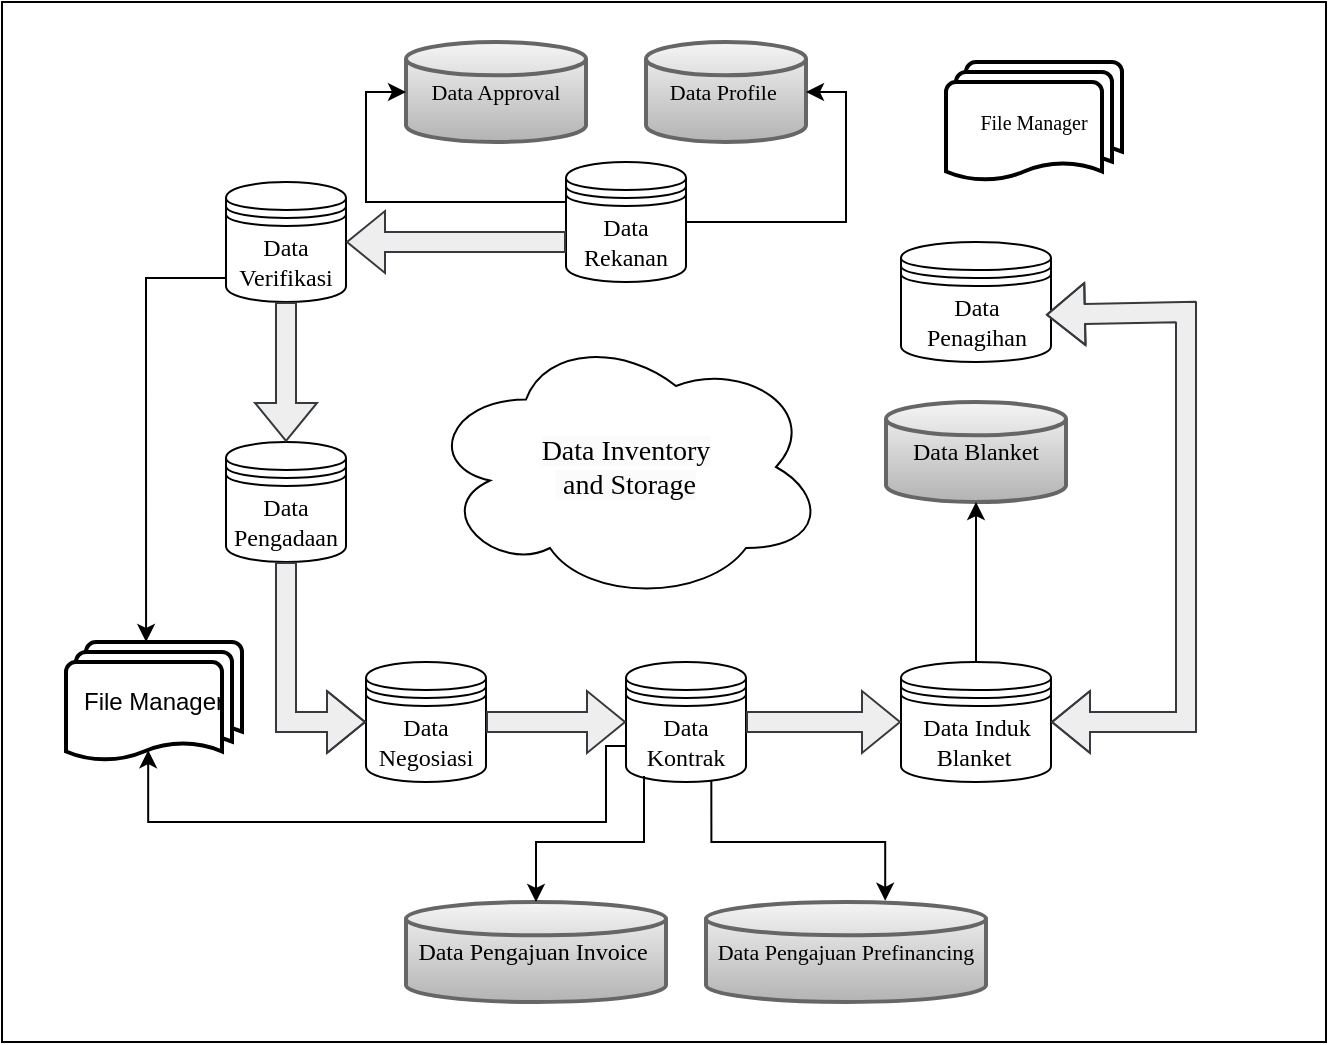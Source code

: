 <mxfile version="25.0.3">
  <diagram name="Page-1" id="PG4QekipNt-WKXIxhmZn">
    <mxGraphModel dx="1323" dy="757" grid="1" gridSize="10" guides="1" tooltips="1" connect="1" arrows="1" fold="1" page="1" pageScale="1" pageWidth="850" pageHeight="1100" math="0" shadow="0">
      <root>
        <mxCell id="0" />
        <mxCell id="1" parent="0" />
        <mxCell id="UkD4GSk05z9WfOSGak7G-1" value="&lt;font face=&quot;Times New Roman&quot;&gt;Data Rekanan&lt;/font&gt;" style="shape=datastore;whiteSpace=wrap;html=1;" parent="1" vertex="1">
          <mxGeometry x="380" y="200" width="60" height="60" as="geometry" />
        </mxCell>
        <mxCell id="UkD4GSk05z9WfOSGak7G-2" value="&lt;font face=&quot;Times New Roman&quot;&gt;Data Verifikasi&lt;/font&gt;" style="shape=datastore;whiteSpace=wrap;html=1;" parent="1" vertex="1">
          <mxGeometry x="210" y="210" width="60" height="60" as="geometry" />
        </mxCell>
        <mxCell id="UkD4GSk05z9WfOSGak7G-3" value="&lt;font face=&quot;Times New Roman&quot;&gt;Data Penagihan&lt;/font&gt;" style="shape=datastore;whiteSpace=wrap;html=1;" parent="1" vertex="1">
          <mxGeometry x="547.5" y="240" width="75" height="60" as="geometry" />
        </mxCell>
        <mxCell id="UkD4GSk05z9WfOSGak7G-4" value="&lt;font face=&quot;Times New Roman&quot;&gt;Data Pengadaan&lt;/font&gt;" style="shape=datastore;whiteSpace=wrap;html=1;" parent="1" vertex="1">
          <mxGeometry x="210" y="340" width="60" height="60" as="geometry" />
        </mxCell>
        <mxCell id="UkD4GSk05z9WfOSGak7G-7" value="&lt;font face=&quot;Times New Roman&quot;&gt;Data Negosiasi&lt;/font&gt;" style="shape=datastore;whiteSpace=wrap;html=1;" parent="1" vertex="1">
          <mxGeometry x="280" y="450" width="60" height="60" as="geometry" />
        </mxCell>
        <mxCell id="IVU0l3DUWyuuWFiSXzsC-6" value="" style="edgeStyle=orthogonalEdgeStyle;rounded=0;orthogonalLoop=1;jettySize=auto;html=1;" edge="1" parent="1" source="UkD4GSk05z9WfOSGak7G-8" target="UkD4GSk05z9WfOSGak7G-7">
          <mxGeometry relative="1" as="geometry" />
        </mxCell>
        <mxCell id="UkD4GSk05z9WfOSGak7G-8" value="&lt;font face=&quot;Times New Roman&quot;&gt;Data Kontrak&lt;/font&gt;" style="shape=datastore;whiteSpace=wrap;html=1;" parent="1" vertex="1">
          <mxGeometry x="410" y="450" width="60" height="60" as="geometry" />
        </mxCell>
        <mxCell id="UkD4GSk05z9WfOSGak7G-9" value="&lt;font face=&quot;Times New Roman&quot;&gt;Data Induk Blanket&amp;nbsp;&lt;/font&gt;" style="shape=datastore;whiteSpace=wrap;html=1;" parent="1" vertex="1">
          <mxGeometry x="547.5" y="450" width="75" height="60" as="geometry" />
        </mxCell>
        <mxCell id="UkD4GSk05z9WfOSGak7G-12" value="&lt;div style=&quot;&quot;&gt;&lt;span style=&quot;font-family: &amp;quot;Times New Roman&amp;quot;; background-color: initial;&quot;&gt;&lt;font style=&quot;font-size: 11px;&quot;&gt;Data Approval&lt;/font&gt;&lt;/span&gt;&lt;/div&gt;" style="strokeWidth=2;html=1;shape=mxgraph.flowchart.database;whiteSpace=wrap;align=center;fillColor=#f5f5f5;strokeColor=#666666;gradientColor=#b3b3b3;" parent="1" vertex="1">
          <mxGeometry x="300" y="140" width="90" height="50" as="geometry" />
        </mxCell>
        <mxCell id="UkD4GSk05z9WfOSGak7G-13" value="&lt;div style=&quot;&quot;&gt;&lt;span style=&quot;font-family: &amp;quot;Times New Roman&amp;quot;; background-color: initial;&quot;&gt;&lt;font style=&quot;font-size: 11px;&quot;&gt;Data Profile&amp;nbsp;&lt;/font&gt;&lt;/span&gt;&lt;/div&gt;" style="strokeWidth=2;html=1;shape=mxgraph.flowchart.database;whiteSpace=wrap;align=center;fillColor=#f5f5f5;gradientColor=#b3b3b3;strokeColor=#666666;" parent="1" vertex="1">
          <mxGeometry x="420" y="140" width="80" height="50" as="geometry" />
        </mxCell>
        <mxCell id="UkD4GSk05z9WfOSGak7G-14" value="&lt;div style=&quot;&quot;&gt;&lt;span style=&quot;font-family: &amp;quot;Times New Roman&amp;quot;; background-color: initial;&quot;&gt;&lt;font style=&quot;font-size: 11px;&quot;&gt;Data Pengajuan Prefinancing&lt;/font&gt;&lt;/span&gt;&lt;/div&gt;" style="strokeWidth=2;html=1;shape=mxgraph.flowchart.database;whiteSpace=wrap;align=center;fillColor=#f5f5f5;gradientColor=#b3b3b3;strokeColor=#666666;" parent="1" vertex="1">
          <mxGeometry x="450" y="570" width="140" height="50" as="geometry" />
        </mxCell>
        <mxCell id="UkD4GSk05z9WfOSGak7G-15" value="&lt;div style=&quot;&quot;&gt;&lt;span style=&quot;font-family: &amp;quot;Times New Roman&amp;quot;; background-color: initial;&quot;&gt;Data Pengajuan Invoice&amp;nbsp;&lt;/span&gt;&lt;/div&gt;" style="strokeWidth=2;html=1;shape=mxgraph.flowchart.database;whiteSpace=wrap;align=center;fillColor=#f5f5f5;gradientColor=#b3b3b3;strokeColor=#666666;" parent="1" vertex="1">
          <mxGeometry x="300" y="570" width="130" height="50" as="geometry" />
        </mxCell>
        <mxCell id="UkD4GSk05z9WfOSGak7G-16" value="&lt;div style=&quot;&quot;&gt;&lt;span style=&quot;font-family: &amp;quot;Times New Roman&amp;quot;; background-color: initial;&quot;&gt;Data Blanket&lt;/span&gt;&lt;/div&gt;" style="strokeWidth=2;html=1;shape=mxgraph.flowchart.database;whiteSpace=wrap;align=center;fillColor=#f5f5f5;gradientColor=#b3b3b3;strokeColor=#666666;" parent="1" vertex="1">
          <mxGeometry x="540" y="320" width="90" height="50" as="geometry" />
        </mxCell>
        <mxCell id="UkD4GSk05z9WfOSGak7G-33" style="edgeStyle=orthogonalEdgeStyle;rounded=0;orthogonalLoop=1;jettySize=auto;html=1;exitX=0.711;exitY=0.983;exitDx=0;exitDy=0;entryX=0.64;entryY=-0.012;entryDx=0;entryDy=0;entryPerimeter=0;exitPerimeter=0;" parent="1" source="UkD4GSk05z9WfOSGak7G-8" target="UkD4GSk05z9WfOSGak7G-14" edge="1">
          <mxGeometry relative="1" as="geometry" />
        </mxCell>
        <mxCell id="UkD4GSk05z9WfOSGak7G-34" style="edgeStyle=orthogonalEdgeStyle;rounded=0;orthogonalLoop=1;jettySize=auto;html=1;exitX=0.15;exitY=0.95;exitDx=0;exitDy=0;entryX=0.5;entryY=0;entryDx=0;entryDy=0;entryPerimeter=0;exitPerimeter=0;" parent="1" source="UkD4GSk05z9WfOSGak7G-8" target="UkD4GSk05z9WfOSGak7G-15" edge="1">
          <mxGeometry relative="1" as="geometry" />
        </mxCell>
        <mxCell id="UkD4GSk05z9WfOSGak7G-35" style="edgeStyle=orthogonalEdgeStyle;rounded=0;orthogonalLoop=1;jettySize=auto;html=1;exitX=0.5;exitY=0;exitDx=0;exitDy=0;entryX=0.5;entryY=1;entryDx=0;entryDy=0;entryPerimeter=0;" parent="1" source="UkD4GSk05z9WfOSGak7G-9" target="UkD4GSk05z9WfOSGak7G-16" edge="1">
          <mxGeometry relative="1" as="geometry" />
        </mxCell>
        <mxCell id="UkD4GSk05z9WfOSGak7G-36" style="edgeStyle=orthogonalEdgeStyle;rounded=0;orthogonalLoop=1;jettySize=auto;html=1;exitX=1;exitY=0.5;exitDx=0;exitDy=0;entryX=1;entryY=0.5;entryDx=0;entryDy=0;entryPerimeter=0;" parent="1" source="UkD4GSk05z9WfOSGak7G-1" target="UkD4GSk05z9WfOSGak7G-13" edge="1">
          <mxGeometry relative="1" as="geometry" />
        </mxCell>
        <mxCell id="UkD4GSk05z9WfOSGak7G-38" style="edgeStyle=orthogonalEdgeStyle;rounded=0;orthogonalLoop=1;jettySize=auto;html=1;exitX=0;exitY=0.5;exitDx=0;exitDy=0;entryX=0;entryY=0.5;entryDx=0;entryDy=0;entryPerimeter=0;" parent="1" source="UkD4GSk05z9WfOSGak7G-1" target="UkD4GSk05z9WfOSGak7G-12" edge="1">
          <mxGeometry relative="1" as="geometry">
            <Array as="points">
              <mxPoint x="380" y="220" />
              <mxPoint x="280" y="220" />
              <mxPoint x="280" y="165" />
            </Array>
          </mxGeometry>
        </mxCell>
        <mxCell id="UkD4GSk05z9WfOSGak7G-39" value="" style="shape=flexArrow;endArrow=classic;html=1;rounded=0;entryX=1;entryY=0.5;entryDx=0;entryDy=0;fillColor=#eeeeee;strokeColor=#36393d;" parent="1" target="UkD4GSk05z9WfOSGak7G-2" edge="1">
          <mxGeometry width="50" height="50" relative="1" as="geometry">
            <mxPoint x="380" y="240" as="sourcePoint" />
            <mxPoint x="410" y="360" as="targetPoint" />
          </mxGeometry>
        </mxCell>
        <mxCell id="UkD4GSk05z9WfOSGak7G-40" value="" style="shape=flexArrow;endArrow=classic;html=1;rounded=0;entryX=0.5;entryY=0;entryDx=0;entryDy=0;exitX=0.5;exitY=1;exitDx=0;exitDy=0;fillColor=#eeeeee;strokeColor=#36393d;" parent="1" source="UkD4GSk05z9WfOSGak7G-2" target="UkD4GSk05z9WfOSGak7G-4" edge="1">
          <mxGeometry width="50" height="50" relative="1" as="geometry">
            <mxPoint x="370" y="230" as="sourcePoint" />
            <mxPoint x="290" y="260" as="targetPoint" />
          </mxGeometry>
        </mxCell>
        <mxCell id="UkD4GSk05z9WfOSGak7G-43" value="" style="shape=flexArrow;endArrow=classic;html=1;rounded=0;exitX=1;exitY=0.5;exitDx=0;exitDy=0;fillColor=#eeeeee;entryX=0;entryY=0.5;entryDx=0;entryDy=0;strokeColor=#36393d;" parent="1" source="UkD4GSk05z9WfOSGak7G-7" target="UkD4GSk05z9WfOSGak7G-8" edge="1">
          <mxGeometry width="50" height="50" relative="1" as="geometry">
            <mxPoint x="360" y="410" as="sourcePoint" />
            <mxPoint x="390" y="478" as="targetPoint" />
          </mxGeometry>
        </mxCell>
        <mxCell id="UkD4GSk05z9WfOSGak7G-48" value="" style="shape=flexArrow;endArrow=classic;startArrow=classic;html=1;rounded=0;fillColor=#eeeeee;exitX=1;exitY=0.5;exitDx=0;exitDy=0;entryX=0.966;entryY=0.607;entryDx=0;entryDy=0;entryPerimeter=0;strokeColor=#36393d;" parent="1" source="UkD4GSk05z9WfOSGak7G-9" target="UkD4GSk05z9WfOSGak7G-3" edge="1">
          <mxGeometry width="100" height="100" relative="1" as="geometry">
            <mxPoint x="660" y="480" as="sourcePoint" />
            <mxPoint x="620" y="275" as="targetPoint" />
            <Array as="points">
              <mxPoint x="690" y="480" />
              <mxPoint x="690" y="275" />
            </Array>
          </mxGeometry>
        </mxCell>
        <mxCell id="UkD4GSk05z9WfOSGak7G-50" value="&lt;font style=&quot;font-size: 10px;&quot; face=&quot;Times New Roman&quot;&gt;File Manager&lt;/font&gt;" style="strokeWidth=2;html=1;shape=mxgraph.flowchart.multi-document;whiteSpace=wrap;" parent="1" vertex="1">
          <mxGeometry x="570" y="150" width="88" height="60" as="geometry" />
        </mxCell>
        <mxCell id="UkD4GSk05z9WfOSGak7G-51" value="&lt;br&gt;&lt;span style=&quot;color: rgb(0, 0, 0); font-family: &amp;quot;Times New Roman&amp;quot;; font-size: 14px; font-style: normal; font-variant-ligatures: normal; font-variant-caps: normal; font-weight: 400; letter-spacing: normal; orphans: 2; text-align: center; text-indent: 0px; text-transform: none; widows: 2; word-spacing: 0px; -webkit-text-stroke-width: 0px; white-space: normal; background-color: rgb(251, 251, 251); text-decoration-thickness: initial; text-decoration-style: initial; text-decoration-color: initial; display: inline !important; float: none;&quot;&gt;Data Inventory&lt;/span&gt;&lt;div&gt;&lt;span style=&quot;color: rgb(0, 0, 0); font-family: &amp;quot;Times New Roman&amp;quot;; font-size: 14px; font-style: normal; font-variant-ligatures: normal; font-variant-caps: normal; font-weight: 400; letter-spacing: normal; orphans: 2; text-align: center; text-indent: 0px; text-transform: none; widows: 2; word-spacing: 0px; -webkit-text-stroke-width: 0px; white-space: normal; background-color: rgb(251, 251, 251); text-decoration-thickness: initial; text-decoration-style: initial; text-decoration-color: initial; display: inline !important; float: none;&quot;&gt;&amp;nbsp;and Storage&lt;/span&gt;&lt;br&gt;&lt;br&gt;&lt;/div&gt;" style="ellipse;shape=cloud;whiteSpace=wrap;html=1;" parent="1" vertex="1">
          <mxGeometry x="310" y="285" width="200" height="135" as="geometry" />
        </mxCell>
        <mxCell id="UkD4GSk05z9WfOSGak7G-61" value="File Manager" style="strokeWidth=2;html=1;shape=mxgraph.flowchart.multi-document;whiteSpace=wrap;" parent="1" vertex="1">
          <mxGeometry x="130" y="440" width="88" height="60" as="geometry" />
        </mxCell>
        <mxCell id="UkD4GSk05z9WfOSGak7G-65" style="edgeStyle=orthogonalEdgeStyle;rounded=0;orthogonalLoop=1;jettySize=auto;html=1;exitX=0;exitY=0.3;exitDx=0;exitDy=0;entryX=0.455;entryY=0;entryDx=0;entryDy=0;entryPerimeter=0;" parent="1" source="UkD4GSk05z9WfOSGak7G-2" target="UkD4GSk05z9WfOSGak7G-61" edge="1">
          <mxGeometry relative="1" as="geometry">
            <Array as="points">
              <mxPoint x="210" y="258" />
              <mxPoint x="170" y="258" />
            </Array>
            <mxPoint x="190" y="440" as="targetPoint" />
          </mxGeometry>
        </mxCell>
        <mxCell id="UkD4GSk05z9WfOSGak7G-66" style="edgeStyle=orthogonalEdgeStyle;rounded=0;orthogonalLoop=1;jettySize=auto;html=1;exitX=0;exitY=0.7;exitDx=0;exitDy=0;entryX=0.467;entryY=0.902;entryDx=0;entryDy=0;entryPerimeter=0;" parent="1" source="UkD4GSk05z9WfOSGak7G-8" target="UkD4GSk05z9WfOSGak7G-61" edge="1">
          <mxGeometry relative="1" as="geometry">
            <Array as="points">
              <mxPoint x="400" y="492" />
              <mxPoint x="400" y="530" />
              <mxPoint x="171" y="530" />
            </Array>
            <mxPoint x="190" y="540" as="targetPoint" />
          </mxGeometry>
        </mxCell>
        <mxCell id="IVU0l3DUWyuuWFiSXzsC-3" value="" style="shape=flexArrow;endArrow=classic;html=1;rounded=0;exitX=0.5;exitY=1;exitDx=0;exitDy=0;fillColor=#eeeeee;entryX=0;entryY=0.5;entryDx=0;entryDy=0;strokeColor=#36393d;" edge="1" parent="1" source="UkD4GSk05z9WfOSGak7G-4" target="UkD4GSk05z9WfOSGak7G-7">
          <mxGeometry width="50" height="50" relative="1" as="geometry">
            <mxPoint x="240" y="458" as="sourcePoint" />
            <mxPoint x="270" y="480" as="targetPoint" />
            <Array as="points">
              <mxPoint x="240" y="440" />
              <mxPoint x="240" y="480" />
            </Array>
          </mxGeometry>
        </mxCell>
        <mxCell id="IVU0l3DUWyuuWFiSXzsC-5" value="" style="shape=flexArrow;endArrow=classic;html=1;rounded=0;exitX=1;exitY=0.5;exitDx=0;exitDy=0;fillColor=#eeeeee;entryX=0;entryY=0.5;entryDx=0;entryDy=0;strokeColor=#36393d;" edge="1" parent="1" source="UkD4GSk05z9WfOSGak7G-8" target="UkD4GSk05z9WfOSGak7G-9">
          <mxGeometry width="50" height="50" relative="1" as="geometry">
            <mxPoint x="350" y="490" as="sourcePoint" />
            <mxPoint x="420" y="490" as="targetPoint" />
          </mxGeometry>
        </mxCell>
        <mxCell id="IVU0l3DUWyuuWFiSXzsC-19" value="" style="rounded=0;whiteSpace=wrap;html=1;fillColor=none;" vertex="1" parent="1">
          <mxGeometry x="98" y="120" width="662" height="520" as="geometry" />
        </mxCell>
      </root>
    </mxGraphModel>
  </diagram>
</mxfile>

